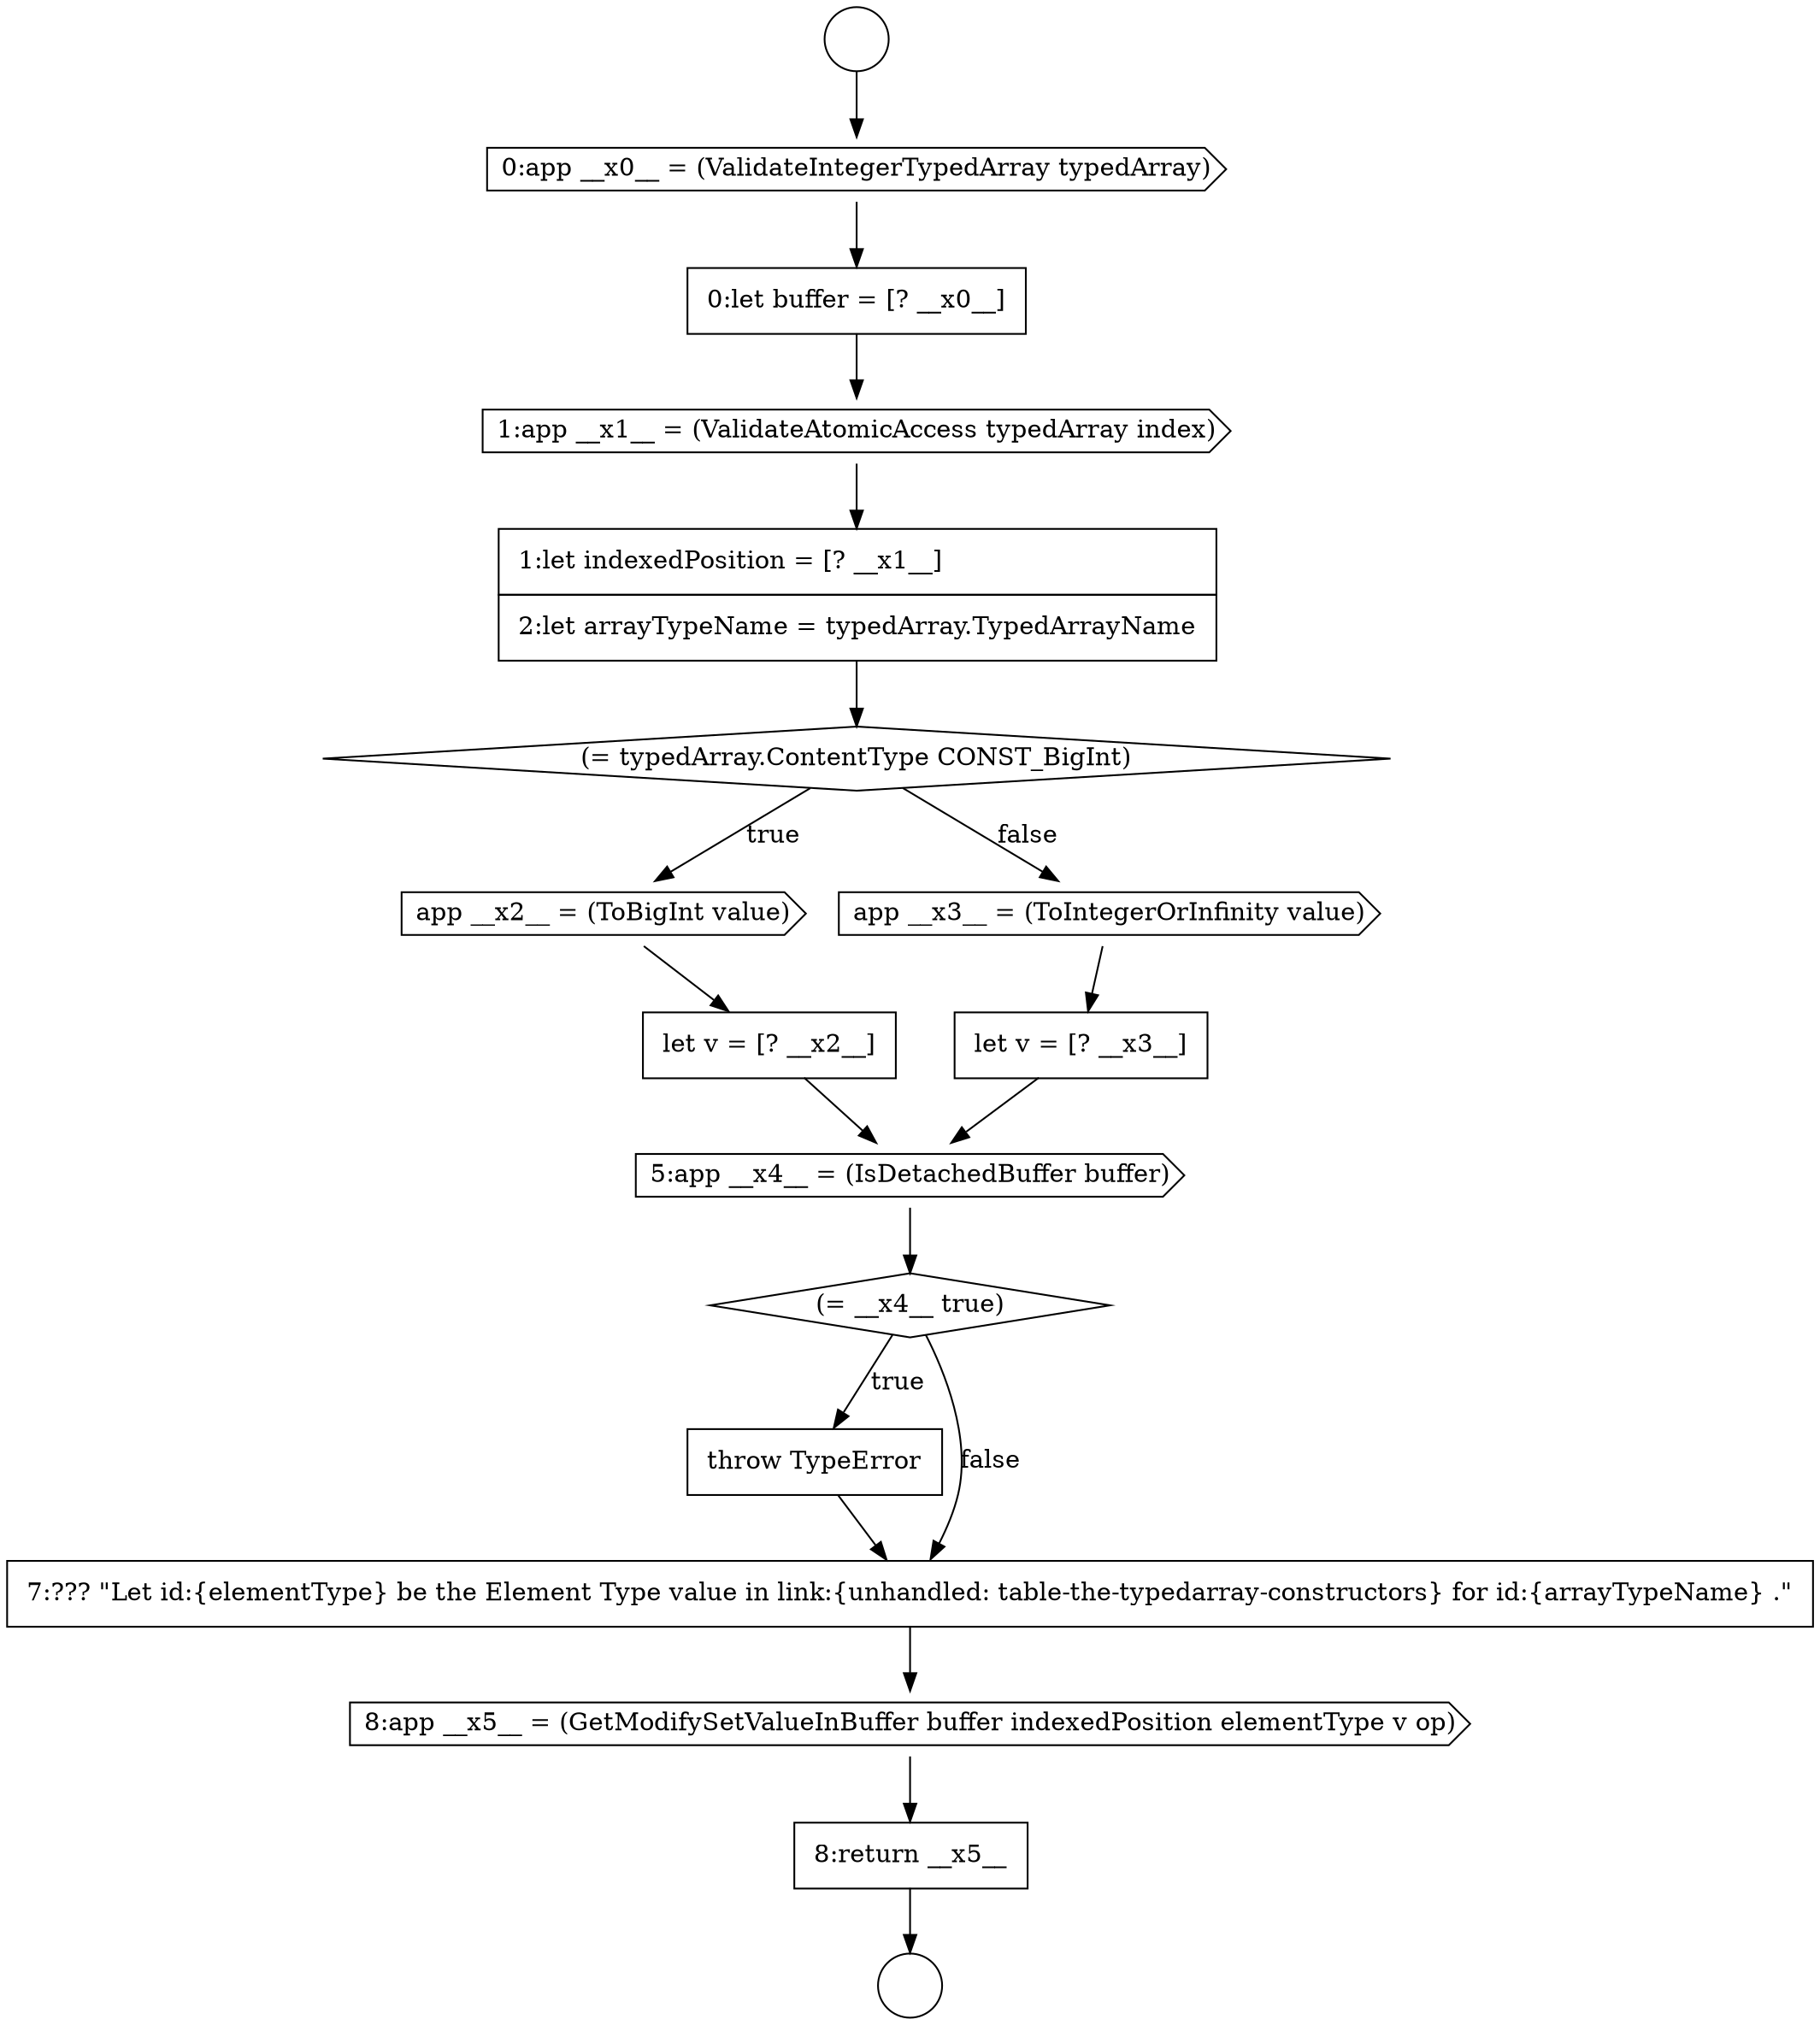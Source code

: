 digraph {
  node17946 [shape=none, margin=0, label=<<font color="black">
    <table border="0" cellborder="1" cellspacing="0" cellpadding="10">
      <tr><td align="left">throw TypeError</td></tr>
    </table>
  </font>> color="black" fillcolor="white" style=filled]
  node17949 [shape=none, margin=0, label=<<font color="black">
    <table border="0" cellborder="1" cellspacing="0" cellpadding="10">
      <tr><td align="left">8:return __x5__</td></tr>
    </table>
  </font>> color="black" fillcolor="white" style=filled]
  node17935 [shape=cds, label=<<font color="black">0:app __x0__ = (ValidateIntegerTypedArray typedArray)</font>> color="black" fillcolor="white" style=filled]
  node17940 [shape=cds, label=<<font color="black">app __x2__ = (ToBigInt value)</font>> color="black" fillcolor="white" style=filled]
  node17943 [shape=none, margin=0, label=<<font color="black">
    <table border="0" cellborder="1" cellspacing="0" cellpadding="10">
      <tr><td align="left">let v = [? __x3__]</td></tr>
    </table>
  </font>> color="black" fillcolor="white" style=filled]
  node17948 [shape=cds, label=<<font color="black">8:app __x5__ = (GetModifySetValueInBuffer buffer indexedPosition elementType v op)</font>> color="black" fillcolor="white" style=filled]
  node17941 [shape=none, margin=0, label=<<font color="black">
    <table border="0" cellborder="1" cellspacing="0" cellpadding="10">
      <tr><td align="left">let v = [? __x2__]</td></tr>
    </table>
  </font>> color="black" fillcolor="white" style=filled]
  node17933 [shape=circle label=" " color="black" fillcolor="white" style=filled]
  node17938 [shape=none, margin=0, label=<<font color="black">
    <table border="0" cellborder="1" cellspacing="0" cellpadding="10">
      <tr><td align="left">1:let indexedPosition = [? __x1__]</td></tr>
      <tr><td align="left">2:let arrayTypeName = typedArray.TypedArrayName</td></tr>
    </table>
  </font>> color="black" fillcolor="white" style=filled]
  node17936 [shape=none, margin=0, label=<<font color="black">
    <table border="0" cellborder="1" cellspacing="0" cellpadding="10">
      <tr><td align="left">0:let buffer = [? __x0__]</td></tr>
    </table>
  </font>> color="black" fillcolor="white" style=filled]
  node17945 [shape=diamond, label=<<font color="black">(= __x4__ true)</font>> color="black" fillcolor="white" style=filled]
  node17939 [shape=diamond, label=<<font color="black">(= typedArray.ContentType CONST_BigInt)</font>> color="black" fillcolor="white" style=filled]
  node17942 [shape=cds, label=<<font color="black">app __x3__ = (ToIntegerOrInfinity value)</font>> color="black" fillcolor="white" style=filled]
  node17934 [shape=circle label=" " color="black" fillcolor="white" style=filled]
  node17947 [shape=none, margin=0, label=<<font color="black">
    <table border="0" cellborder="1" cellspacing="0" cellpadding="10">
      <tr><td align="left">7:??? &quot;Let id:{elementType} be the Element Type value in link:{unhandled: table-the-typedarray-constructors} for id:{arrayTypeName} .&quot;</td></tr>
    </table>
  </font>> color="black" fillcolor="white" style=filled]
  node17937 [shape=cds, label=<<font color="black">1:app __x1__ = (ValidateAtomicAccess typedArray index)</font>> color="black" fillcolor="white" style=filled]
  node17944 [shape=cds, label=<<font color="black">5:app __x4__ = (IsDetachedBuffer buffer)</font>> color="black" fillcolor="white" style=filled]
  node17945 -> node17946 [label=<<font color="black">true</font>> color="black"]
  node17945 -> node17947 [label=<<font color="black">false</font>> color="black"]
  node17947 -> node17948 [ color="black"]
  node17948 -> node17949 [ color="black"]
  node17941 -> node17944 [ color="black"]
  node17943 -> node17944 [ color="black"]
  node17936 -> node17937 [ color="black"]
  node17944 -> node17945 [ color="black"]
  node17933 -> node17935 [ color="black"]
  node17939 -> node17940 [label=<<font color="black">true</font>> color="black"]
  node17939 -> node17942 [label=<<font color="black">false</font>> color="black"]
  node17935 -> node17936 [ color="black"]
  node17949 -> node17934 [ color="black"]
  node17938 -> node17939 [ color="black"]
  node17946 -> node17947 [ color="black"]
  node17942 -> node17943 [ color="black"]
  node17940 -> node17941 [ color="black"]
  node17937 -> node17938 [ color="black"]
}
